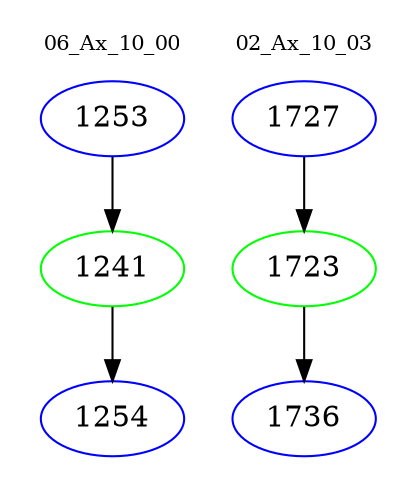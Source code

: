 digraph{
subgraph cluster_0 {
color = white
label = "06_Ax_10_00";
fontsize=10;
T0_1253 [label="1253", color="blue"]
T0_1253 -> T0_1241 [color="black"]
T0_1241 [label="1241", color="green"]
T0_1241 -> T0_1254 [color="black"]
T0_1254 [label="1254", color="blue"]
}
subgraph cluster_1 {
color = white
label = "02_Ax_10_03";
fontsize=10;
T1_1727 [label="1727", color="blue"]
T1_1727 -> T1_1723 [color="black"]
T1_1723 [label="1723", color="green"]
T1_1723 -> T1_1736 [color="black"]
T1_1736 [label="1736", color="blue"]
}
}
